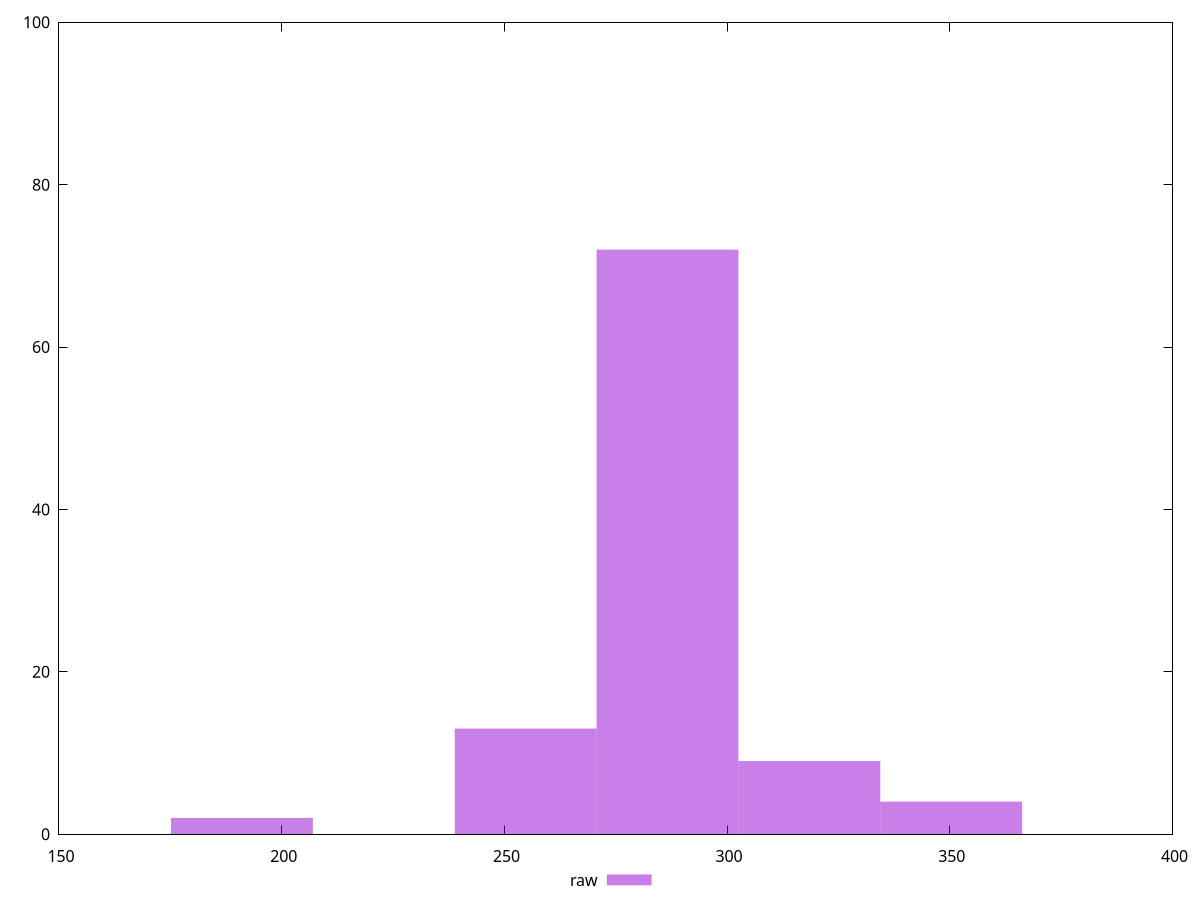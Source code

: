 reset
set terminal svg size 640, 490 enhanced background rgb 'white'
set output "report_00007_2020-12-11T15:55:29.892Z/total-blocking-time/samples/pages+cached/raw/histogram.svg"

$raw <<EOF
191.07971318830093 2
286.6195697824514 72
350.312807511885 4
254.77295091773456 13
318.4661886471682 9
EOF

set key outside below
set boxwidth 31.84661886471682
set yrange [0:100]
set style fill transparent solid 0.5 noborder

plot \
  $raw title "raw" with boxes, \


reset
